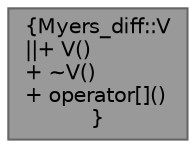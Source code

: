 digraph "Myers_diff::V"
{
 // LATEX_PDF_SIZE
  bgcolor="transparent";
  edge [fontname=Helvetica,fontsize=10,labelfontname=Helvetica,labelfontsize=10];
  node [fontname=Helvetica,fontsize=10,shape=box,height=0.2,width=0.4];
  Node1 [label="{Myers_diff::V\n||+ V()\l+ ~V()\l+ operator[]()\l}",height=0.2,width=0.4,color="gray40", fillcolor="grey60", style="filled", fontcolor="black",tooltip=" "];
}

